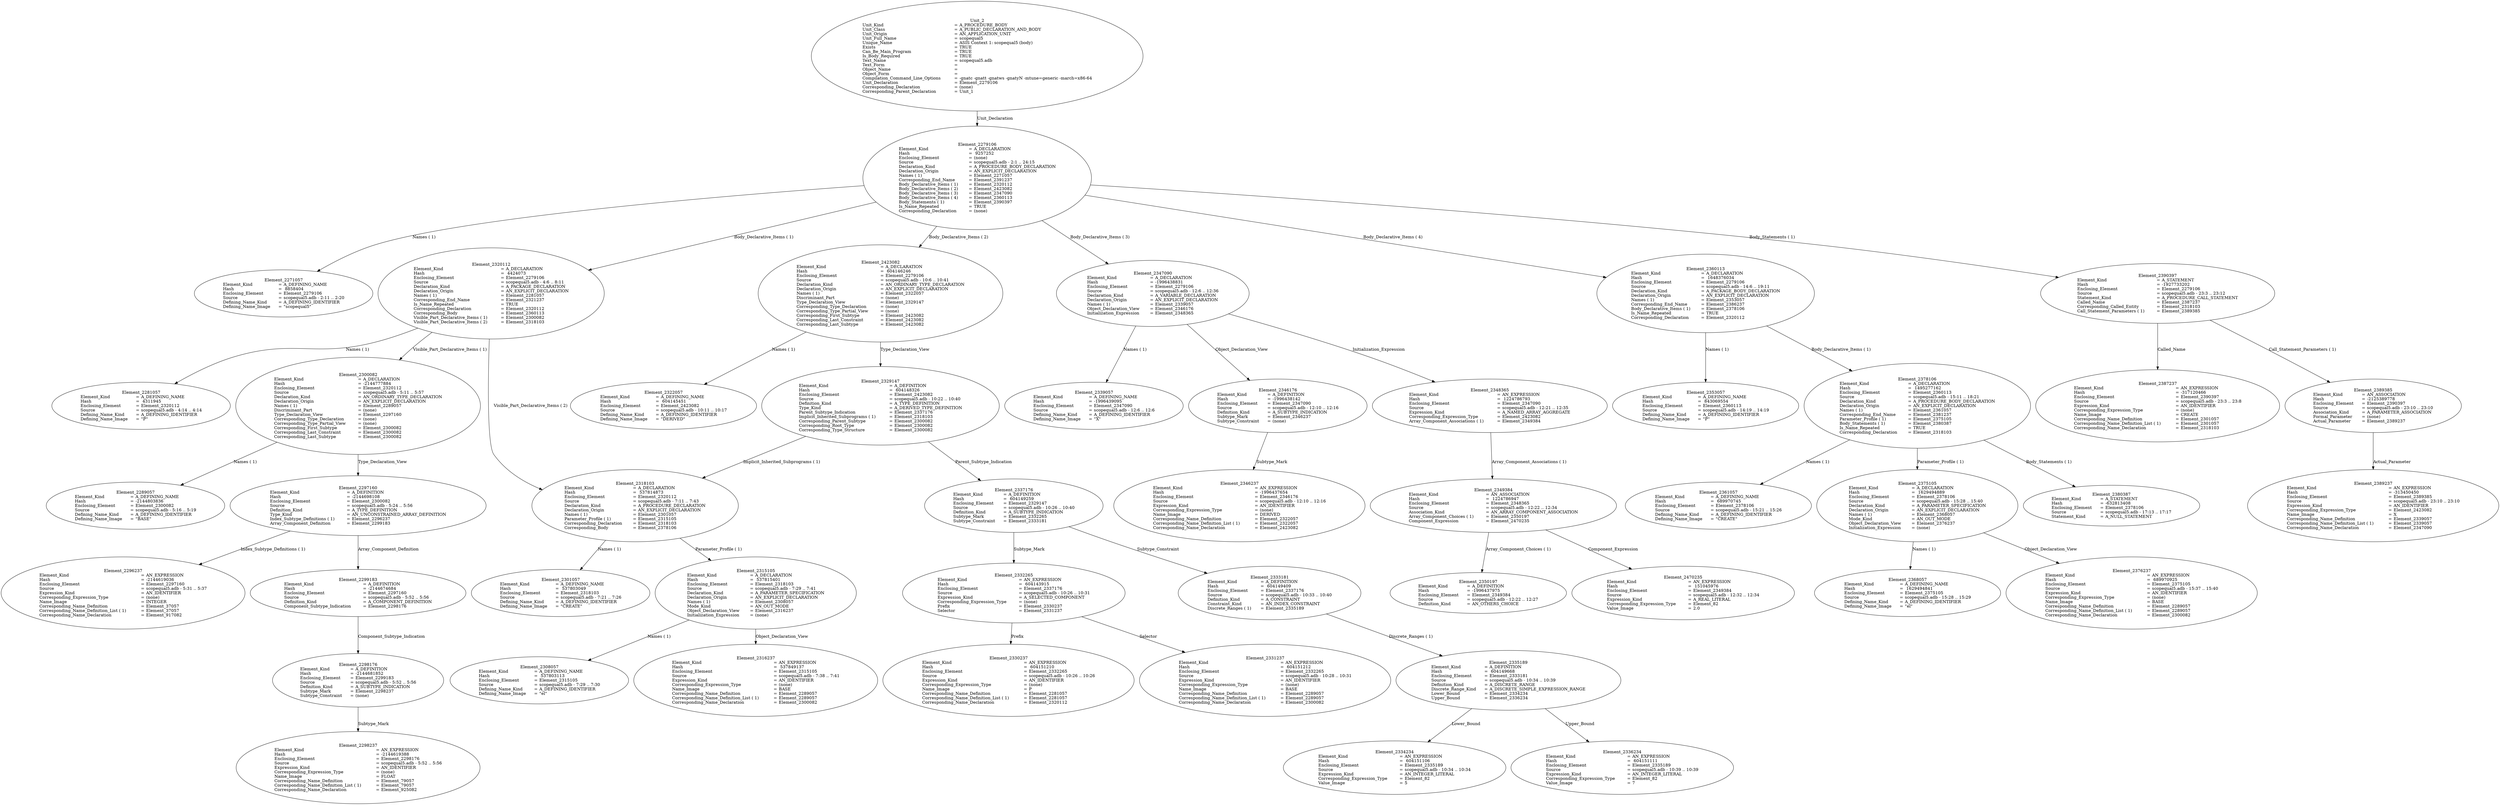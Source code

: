 digraph "scopequal5.adt" {
  Unit_2 -> Element_2279106
      [ label=Unit_Declaration ];
  Unit_2
      [ label=<<TABLE BORDER="0" CELLBORDER="0" CELLSPACING="0" CELLPADDING="0"> 
          <TR><TD COLSPAN="3">Unit_2</TD></TR>
          <TR><TD ALIGN="LEFT">Unit_Kind   </TD><TD> = </TD><TD ALIGN="LEFT">A_PROCEDURE_BODY</TD></TR>
          <TR><TD ALIGN="LEFT">Unit_Class   </TD><TD> = </TD><TD ALIGN="LEFT">A_PUBLIC_DECLARATION_AND_BODY</TD></TR>
          <TR><TD ALIGN="LEFT">Unit_Origin   </TD><TD> = </TD><TD ALIGN="LEFT">AN_APPLICATION_UNIT</TD></TR>
          <TR><TD ALIGN="LEFT">Unit_Full_Name    </TD><TD> = </TD><TD ALIGN="LEFT">scopequal5</TD></TR>
          <TR><TD ALIGN="LEFT">Unique_Name   </TD><TD> = </TD><TD ALIGN="LEFT">ASIS Context 1: scopequal5 (body)</TD></TR>
          <TR><TD ALIGN="LEFT">Exists  </TD><TD> = </TD><TD ALIGN="LEFT">TRUE</TD></TR>
          <TR><TD ALIGN="LEFT">Can_Be_Main_Program     </TD><TD> = </TD><TD ALIGN="LEFT">TRUE</TD></TR>
          <TR><TD ALIGN="LEFT">Is_Body_Required     </TD><TD> = </TD><TD ALIGN="LEFT">TRUE</TD></TR>
          <TR><TD ALIGN="LEFT">Text_Name   </TD><TD> = </TD><TD ALIGN="LEFT">scopequal5.adb</TD></TR>
          <TR><TD ALIGN="LEFT">Text_Form   </TD><TD> = </TD><TD ALIGN="LEFT"></TD></TR>
          <TR><TD ALIGN="LEFT">Object_Name   </TD><TD> = </TD><TD ALIGN="LEFT"></TD></TR>
          <TR><TD ALIGN="LEFT">Object_Form   </TD><TD> = </TD><TD ALIGN="LEFT"></TD></TR>
          <TR><TD ALIGN="LEFT">Compilation_Command_Line_Options         </TD><TD> = </TD><TD ALIGN="LEFT">-gnatc -gnatt -gnatws -gnatyN -mtune=generic -march=x86-64</TD></TR>
          <TR><TD ALIGN="LEFT">Unit_Declaration     </TD><TD> = </TD><TD ALIGN="LEFT">Element_2279106</TD></TR>
          <TR><TD ALIGN="LEFT">Corresponding_Declaration       </TD><TD> = </TD><TD ALIGN="LEFT">(none)</TD></TR>
          <TR><TD ALIGN="LEFT">Corresponding_Parent_Declaration         </TD><TD> = </TD><TD ALIGN="LEFT">Unit_1</TD></TR>
          </TABLE>> ];
  Element_2279106 -> Element_2271057
      [ label="Names ( 1)" ];
  Element_2279106 -> Element_2320112
      [ label="Body_Declarative_Items ( 1)" ];
  Element_2279106 -> Element_2423082
      [ label="Body_Declarative_Items ( 2)" ];
  Element_2279106 -> Element_2347090
      [ label="Body_Declarative_Items ( 3)" ];
  Element_2279106 -> Element_2360113
      [ label="Body_Declarative_Items ( 4)" ];
  Element_2279106 -> Element_2390397
      [ label="Body_Statements ( 1)" ];
  Element_2279106
      [ label=<<TABLE BORDER="0" CELLBORDER="0" CELLSPACING="0" CELLPADDING="0"> 
          <TR><TD COLSPAN="3">Element_2279106</TD></TR>
          <TR><TD ALIGN="LEFT">Element_Kind    </TD><TD> = </TD><TD ALIGN="LEFT">A_DECLARATION</TD></TR>
          <TR><TD ALIGN="LEFT">Hash  </TD><TD> = </TD><TD ALIGN="LEFT"> 9257252</TD></TR>
          <TR><TD ALIGN="LEFT">Enclosing_Element     </TD><TD> = </TD><TD ALIGN="LEFT">(none)</TD></TR>
          <TR><TD ALIGN="LEFT">Source  </TD><TD> = </TD><TD ALIGN="LEFT">scopequal5.adb - 2:1 .. 24:15</TD></TR>
          <TR><TD ALIGN="LEFT">Declaration_Kind     </TD><TD> = </TD><TD ALIGN="LEFT">A_PROCEDURE_BODY_DECLARATION</TD></TR>
          <TR><TD ALIGN="LEFT">Declaration_Origin     </TD><TD> = </TD><TD ALIGN="LEFT">AN_EXPLICIT_DECLARATION</TD></TR>
          <TR><TD ALIGN="LEFT">Names ( 1)   </TD><TD> = </TD><TD ALIGN="LEFT">Element_2271057</TD></TR>
          <TR><TD ALIGN="LEFT">Corresponding_End_Name      </TD><TD> = </TD><TD ALIGN="LEFT">Element_2391237</TD></TR>
          <TR><TD ALIGN="LEFT">Body_Declarative_Items ( 1)       </TD><TD> = </TD><TD ALIGN="LEFT">Element_2320112</TD></TR>
          <TR><TD ALIGN="LEFT">Body_Declarative_Items ( 2)       </TD><TD> = </TD><TD ALIGN="LEFT">Element_2423082</TD></TR>
          <TR><TD ALIGN="LEFT">Body_Declarative_Items ( 3)       </TD><TD> = </TD><TD ALIGN="LEFT">Element_2347090</TD></TR>
          <TR><TD ALIGN="LEFT">Body_Declarative_Items ( 4)       </TD><TD> = </TD><TD ALIGN="LEFT">Element_2360113</TD></TR>
          <TR><TD ALIGN="LEFT">Body_Statements ( 1)      </TD><TD> = </TD><TD ALIGN="LEFT">Element_2390397</TD></TR>
          <TR><TD ALIGN="LEFT">Is_Name_Repeated     </TD><TD> = </TD><TD ALIGN="LEFT">TRUE</TD></TR>
          <TR><TD ALIGN="LEFT">Corresponding_Declaration       </TD><TD> = </TD><TD ALIGN="LEFT">(none)</TD></TR>
          </TABLE>> ];
  Element_2271057
      [ label=<<TABLE BORDER="0" CELLBORDER="0" CELLSPACING="0" CELLPADDING="0"> 
          <TR><TD COLSPAN="3">Element_2271057</TD></TR>
          <TR><TD ALIGN="LEFT">Element_Kind    </TD><TD> = </TD><TD ALIGN="LEFT">A_DEFINING_NAME</TD></TR>
          <TR><TD ALIGN="LEFT">Hash  </TD><TD> = </TD><TD ALIGN="LEFT"> 8858404</TD></TR>
          <TR><TD ALIGN="LEFT">Enclosing_Element     </TD><TD> = </TD><TD ALIGN="LEFT">Element_2279106</TD></TR>
          <TR><TD ALIGN="LEFT">Source  </TD><TD> = </TD><TD ALIGN="LEFT">scopequal5.adb - 2:11 .. 2:20</TD></TR>
          <TR><TD ALIGN="LEFT">Defining_Name_Kind     </TD><TD> = </TD><TD ALIGN="LEFT">A_DEFINING_IDENTIFIER</TD></TR>
          <TR><TD ALIGN="LEFT">Defining_Name_Image     </TD><TD> = </TD><TD ALIGN="LEFT">"scopequal5"</TD></TR>
          </TABLE>> ];
  Element_2320112 -> Element_2281057
      [ label="Names ( 1)" ];
  Element_2320112 -> Element_2300082
      [ label="Visible_Part_Declarative_Items ( 1)" ];
  Element_2320112 -> Element_2318103
      [ label="Visible_Part_Declarative_Items ( 2)" ];
  Element_2320112
      [ label=<<TABLE BORDER="0" CELLBORDER="0" CELLSPACING="0" CELLPADDING="0"> 
          <TR><TD COLSPAN="3">Element_2320112</TD></TR>
          <TR><TD ALIGN="LEFT">Element_Kind    </TD><TD> = </TD><TD ALIGN="LEFT">A_DECLARATION</TD></TR>
          <TR><TD ALIGN="LEFT">Hash  </TD><TD> = </TD><TD ALIGN="LEFT"> 4424073</TD></TR>
          <TR><TD ALIGN="LEFT">Enclosing_Element     </TD><TD> = </TD><TD ALIGN="LEFT">Element_2279106</TD></TR>
          <TR><TD ALIGN="LEFT">Source  </TD><TD> = </TD><TD ALIGN="LEFT">scopequal5.adb - 4:6 .. 8:11</TD></TR>
          <TR><TD ALIGN="LEFT">Declaration_Kind     </TD><TD> = </TD><TD ALIGN="LEFT">A_PACKAGE_DECLARATION</TD></TR>
          <TR><TD ALIGN="LEFT">Declaration_Origin     </TD><TD> = </TD><TD ALIGN="LEFT">AN_EXPLICIT_DECLARATION</TD></TR>
          <TR><TD ALIGN="LEFT">Names ( 1)   </TD><TD> = </TD><TD ALIGN="LEFT">Element_2281057</TD></TR>
          <TR><TD ALIGN="LEFT">Corresponding_End_Name      </TD><TD> = </TD><TD ALIGN="LEFT">Element_2321237</TD></TR>
          <TR><TD ALIGN="LEFT">Is_Name_Repeated     </TD><TD> = </TD><TD ALIGN="LEFT">TRUE</TD></TR>
          <TR><TD ALIGN="LEFT">Corresponding_Declaration       </TD><TD> = </TD><TD ALIGN="LEFT">Element_2320112</TD></TR>
          <TR><TD ALIGN="LEFT">Corresponding_Body     </TD><TD> = </TD><TD ALIGN="LEFT">Element_2360113</TD></TR>
          <TR><TD ALIGN="LEFT">Visible_Part_Declarative_Items ( 1)         </TD><TD> = </TD><TD ALIGN="LEFT">Element_2300082</TD></TR>
          <TR><TD ALIGN="LEFT">Visible_Part_Declarative_Items ( 2)         </TD><TD> = </TD><TD ALIGN="LEFT">Element_2318103</TD></TR>
          </TABLE>> ];
  Element_2281057
      [ label=<<TABLE BORDER="0" CELLBORDER="0" CELLSPACING="0" CELLPADDING="0"> 
          <TR><TD COLSPAN="3">Element_2281057</TD></TR>
          <TR><TD ALIGN="LEFT">Element_Kind    </TD><TD> = </TD><TD ALIGN="LEFT">A_DEFINING_NAME</TD></TR>
          <TR><TD ALIGN="LEFT">Hash  </TD><TD> = </TD><TD ALIGN="LEFT"> 4311945</TD></TR>
          <TR><TD ALIGN="LEFT">Enclosing_Element     </TD><TD> = </TD><TD ALIGN="LEFT">Element_2320112</TD></TR>
          <TR><TD ALIGN="LEFT">Source  </TD><TD> = </TD><TD ALIGN="LEFT">scopequal5.adb - 4:14 .. 4:14</TD></TR>
          <TR><TD ALIGN="LEFT">Defining_Name_Kind     </TD><TD> = </TD><TD ALIGN="LEFT">A_DEFINING_IDENTIFIER</TD></TR>
          <TR><TD ALIGN="LEFT">Defining_Name_Image     </TD><TD> = </TD><TD ALIGN="LEFT">"P"</TD></TR>
          </TABLE>> ];
  Element_2300082 -> Element_2289057
      [ label="Names ( 1)" ];
  Element_2300082 -> Element_2297160
      [ label=Type_Declaration_View ];
  Element_2300082
      [ label=<<TABLE BORDER="0" CELLBORDER="0" CELLSPACING="0" CELLPADDING="0"> 
          <TR><TD COLSPAN="3">Element_2300082</TD></TR>
          <TR><TD ALIGN="LEFT">Element_Kind    </TD><TD> = </TD><TD ALIGN="LEFT">A_DECLARATION</TD></TR>
          <TR><TD ALIGN="LEFT">Hash  </TD><TD> = </TD><TD ALIGN="LEFT">-2144777884</TD></TR>
          <TR><TD ALIGN="LEFT">Enclosing_Element     </TD><TD> = </TD><TD ALIGN="LEFT">Element_2320112</TD></TR>
          <TR><TD ALIGN="LEFT">Source  </TD><TD> = </TD><TD ALIGN="LEFT">scopequal5.adb - 5:11 .. 5:57</TD></TR>
          <TR><TD ALIGN="LEFT">Declaration_Kind     </TD><TD> = </TD><TD ALIGN="LEFT">AN_ORDINARY_TYPE_DECLARATION</TD></TR>
          <TR><TD ALIGN="LEFT">Declaration_Origin     </TD><TD> = </TD><TD ALIGN="LEFT">AN_EXPLICIT_DECLARATION</TD></TR>
          <TR><TD ALIGN="LEFT">Names ( 1)   </TD><TD> = </TD><TD ALIGN="LEFT">Element_2289057</TD></TR>
          <TR><TD ALIGN="LEFT">Discriminant_Part     </TD><TD> = </TD><TD ALIGN="LEFT">(none)</TD></TR>
          <TR><TD ALIGN="LEFT">Type_Declaration_View      </TD><TD> = </TD><TD ALIGN="LEFT">Element_2297160</TD></TR>
          <TR><TD ALIGN="LEFT">Corresponding_Type_Declaration        </TD><TD> = </TD><TD ALIGN="LEFT">(none)</TD></TR>
          <TR><TD ALIGN="LEFT">Corresponding_Type_Partial_View        </TD><TD> = </TD><TD ALIGN="LEFT">(none)</TD></TR>
          <TR><TD ALIGN="LEFT">Corresponding_First_Subtype       </TD><TD> = </TD><TD ALIGN="LEFT">Element_2300082</TD></TR>
          <TR><TD ALIGN="LEFT">Corresponding_Last_Constraint        </TD><TD> = </TD><TD ALIGN="LEFT">Element_2300082</TD></TR>
          <TR><TD ALIGN="LEFT">Corresponding_Last_Subtype       </TD><TD> = </TD><TD ALIGN="LEFT">Element_2300082</TD></TR>
          </TABLE>> ];
  Element_2289057
      [ label=<<TABLE BORDER="0" CELLBORDER="0" CELLSPACING="0" CELLPADDING="0"> 
          <TR><TD COLSPAN="3">Element_2289057</TD></TR>
          <TR><TD ALIGN="LEFT">Element_Kind    </TD><TD> = </TD><TD ALIGN="LEFT">A_DEFINING_NAME</TD></TR>
          <TR><TD ALIGN="LEFT">Hash  </TD><TD> = </TD><TD ALIGN="LEFT">-2144803836</TD></TR>
          <TR><TD ALIGN="LEFT">Enclosing_Element     </TD><TD> = </TD><TD ALIGN="LEFT">Element_2300082</TD></TR>
          <TR><TD ALIGN="LEFT">Source  </TD><TD> = </TD><TD ALIGN="LEFT">scopequal5.adb - 5:16 .. 5:19</TD></TR>
          <TR><TD ALIGN="LEFT">Defining_Name_Kind     </TD><TD> = </TD><TD ALIGN="LEFT">A_DEFINING_IDENTIFIER</TD></TR>
          <TR><TD ALIGN="LEFT">Defining_Name_Image     </TD><TD> = </TD><TD ALIGN="LEFT">"BASE"</TD></TR>
          </TABLE>> ];
  Element_2297160 -> Element_2296237
      [ label="Index_Subtype_Definitions ( 1)" ];
  Element_2297160 -> Element_2299183
      [ label=Array_Component_Definition ];
  Element_2297160
      [ label=<<TABLE BORDER="0" CELLBORDER="0" CELLSPACING="0" CELLPADDING="0"> 
          <TR><TD COLSPAN="3">Element_2297160</TD></TR>
          <TR><TD ALIGN="LEFT">Element_Kind    </TD><TD> = </TD><TD ALIGN="LEFT">A_DEFINITION</TD></TR>
          <TR><TD ALIGN="LEFT">Hash  </TD><TD> = </TD><TD ALIGN="LEFT">-2144698108</TD></TR>
          <TR><TD ALIGN="LEFT">Enclosing_Element     </TD><TD> = </TD><TD ALIGN="LEFT">Element_2300082</TD></TR>
          <TR><TD ALIGN="LEFT">Source  </TD><TD> = </TD><TD ALIGN="LEFT">scopequal5.adb - 5:24 .. 5:56</TD></TR>
          <TR><TD ALIGN="LEFT">Definition_Kind    </TD><TD> = </TD><TD ALIGN="LEFT">A_TYPE_DEFINITION</TD></TR>
          <TR><TD ALIGN="LEFT">Type_Kind   </TD><TD> = </TD><TD ALIGN="LEFT">AN_UNCONSTRAINED_ARRAY_DEFINITION</TD></TR>
          <TR><TD ALIGN="LEFT">Index_Subtype_Definitions ( 1)        </TD><TD> = </TD><TD ALIGN="LEFT">Element_2296237</TD></TR>
          <TR><TD ALIGN="LEFT">Array_Component_Definition       </TD><TD> = </TD><TD ALIGN="LEFT">Element_2299183</TD></TR>
          </TABLE>> ];
  Element_2296237
      [ label=<<TABLE BORDER="0" CELLBORDER="0" CELLSPACING="0" CELLPADDING="0"> 
          <TR><TD COLSPAN="3">Element_2296237</TD></TR>
          <TR><TD ALIGN="LEFT">Element_Kind    </TD><TD> = </TD><TD ALIGN="LEFT">AN_EXPRESSION</TD></TR>
          <TR><TD ALIGN="LEFT">Hash  </TD><TD> = </TD><TD ALIGN="LEFT">-2144619036</TD></TR>
          <TR><TD ALIGN="LEFT">Enclosing_Element     </TD><TD> = </TD><TD ALIGN="LEFT">Element_2297160</TD></TR>
          <TR><TD ALIGN="LEFT">Source  </TD><TD> = </TD><TD ALIGN="LEFT">scopequal5.adb - 5:31 .. 5:37</TD></TR>
          <TR><TD ALIGN="LEFT">Expression_Kind    </TD><TD> = </TD><TD ALIGN="LEFT">AN_IDENTIFIER</TD></TR>
          <TR><TD ALIGN="LEFT">Corresponding_Expression_Type        </TD><TD> = </TD><TD ALIGN="LEFT">(none)</TD></TR>
          <TR><TD ALIGN="LEFT">Name_Image   </TD><TD> = </TD><TD ALIGN="LEFT">INTEGER</TD></TR>
          <TR><TD ALIGN="LEFT">Corresponding_Name_Definition        </TD><TD> = </TD><TD ALIGN="LEFT">Element_37057</TD></TR>
          <TR><TD ALIGN="LEFT">Corresponding_Name_Definition_List ( 1)          </TD><TD> = </TD><TD ALIGN="LEFT">Element_37057</TD></TR>
          <TR><TD ALIGN="LEFT">Corresponding_Name_Declaration        </TD><TD> = </TD><TD ALIGN="LEFT">Element_917082</TD></TR>
          </TABLE>> ];
  Element_2299183 -> Element_2298176
      [ label=Component_Subtype_Indication ];
  Element_2299183
      [ label=<<TABLE BORDER="0" CELLBORDER="0" CELLSPACING="0" CELLPADDING="0"> 
          <TR><TD COLSPAN="3">Element_2299183</TD></TR>
          <TR><TD ALIGN="LEFT">Element_Kind    </TD><TD> = </TD><TD ALIGN="LEFT">A_DEFINITION</TD></TR>
          <TR><TD ALIGN="LEFT">Hash  </TD><TD> = </TD><TD ALIGN="LEFT">-2144674684</TD></TR>
          <TR><TD ALIGN="LEFT">Enclosing_Element     </TD><TD> = </TD><TD ALIGN="LEFT">Element_2297160</TD></TR>
          <TR><TD ALIGN="LEFT">Source  </TD><TD> = </TD><TD ALIGN="LEFT">scopequal5.adb - 5:52 .. 5:56</TD></TR>
          <TR><TD ALIGN="LEFT">Definition_Kind    </TD><TD> = </TD><TD ALIGN="LEFT">A_COMPONENT_DEFINITION</TD></TR>
          <TR><TD ALIGN="LEFT">Component_Subtype_Indication        </TD><TD> = </TD><TD ALIGN="LEFT">Element_2298176</TD></TR>
          </TABLE>> ];
  Element_2298176 -> Element_2298237
      [ label=Subtype_Mark ];
  Element_2298176
      [ label=<<TABLE BORDER="0" CELLBORDER="0" CELLSPACING="0" CELLPADDING="0"> 
          <TR><TD COLSPAN="3">Element_2298176</TD></TR>
          <TR><TD ALIGN="LEFT">Element_Kind    </TD><TD> = </TD><TD ALIGN="LEFT">A_DEFINITION</TD></TR>
          <TR><TD ALIGN="LEFT">Hash  </TD><TD> = </TD><TD ALIGN="LEFT">-2144681852</TD></TR>
          <TR><TD ALIGN="LEFT">Enclosing_Element     </TD><TD> = </TD><TD ALIGN="LEFT">Element_2299183</TD></TR>
          <TR><TD ALIGN="LEFT">Source  </TD><TD> = </TD><TD ALIGN="LEFT">scopequal5.adb - 5:52 .. 5:56</TD></TR>
          <TR><TD ALIGN="LEFT">Definition_Kind    </TD><TD> = </TD><TD ALIGN="LEFT">A_SUBTYPE_INDICATION</TD></TR>
          <TR><TD ALIGN="LEFT">Subtype_Mark    </TD><TD> = </TD><TD ALIGN="LEFT">Element_2298237</TD></TR>
          <TR><TD ALIGN="LEFT">Subtype_Constraint     </TD><TD> = </TD><TD ALIGN="LEFT">(none)</TD></TR>
          </TABLE>> ];
  Element_2298237
      [ label=<<TABLE BORDER="0" CELLBORDER="0" CELLSPACING="0" CELLPADDING="0"> 
          <TR><TD COLSPAN="3">Element_2298237</TD></TR>
          <TR><TD ALIGN="LEFT">Element_Kind    </TD><TD> = </TD><TD ALIGN="LEFT">AN_EXPRESSION</TD></TR>
          <TR><TD ALIGN="LEFT">Hash  </TD><TD> = </TD><TD ALIGN="LEFT">-2144619388</TD></TR>
          <TR><TD ALIGN="LEFT">Enclosing_Element     </TD><TD> = </TD><TD ALIGN="LEFT">Element_2298176</TD></TR>
          <TR><TD ALIGN="LEFT">Source  </TD><TD> = </TD><TD ALIGN="LEFT">scopequal5.adb - 5:52 .. 5:56</TD></TR>
          <TR><TD ALIGN="LEFT">Expression_Kind    </TD><TD> = </TD><TD ALIGN="LEFT">AN_IDENTIFIER</TD></TR>
          <TR><TD ALIGN="LEFT">Corresponding_Expression_Type        </TD><TD> = </TD><TD ALIGN="LEFT">(none)</TD></TR>
          <TR><TD ALIGN="LEFT">Name_Image   </TD><TD> = </TD><TD ALIGN="LEFT">FLOAT</TD></TR>
          <TR><TD ALIGN="LEFT">Corresponding_Name_Definition        </TD><TD> = </TD><TD ALIGN="LEFT">Element_79057</TD></TR>
          <TR><TD ALIGN="LEFT">Corresponding_Name_Definition_List ( 1)          </TD><TD> = </TD><TD ALIGN="LEFT">Element_79057</TD></TR>
          <TR><TD ALIGN="LEFT">Corresponding_Name_Declaration        </TD><TD> = </TD><TD ALIGN="LEFT">Element_925082</TD></TR>
          </TABLE>> ];
  Element_2318103 -> Element_2301057
      [ label="Names ( 1)" ];
  Element_2318103 -> Element_2315105
      [ label="Parameter_Profile ( 1)" ];
  Element_2318103
      [ label=<<TABLE BORDER="0" CELLBORDER="0" CELLSPACING="0" CELLPADDING="0"> 
          <TR><TD COLSPAN="3">Element_2318103</TD></TR>
          <TR><TD ALIGN="LEFT">Element_Kind    </TD><TD> = </TD><TD ALIGN="LEFT">A_DECLARATION</TD></TR>
          <TR><TD ALIGN="LEFT">Hash  </TD><TD> = </TD><TD ALIGN="LEFT"> 537814873</TD></TR>
          <TR><TD ALIGN="LEFT">Enclosing_Element     </TD><TD> = </TD><TD ALIGN="LEFT">Element_2320112</TD></TR>
          <TR><TD ALIGN="LEFT">Source  </TD><TD> = </TD><TD ALIGN="LEFT">scopequal5.adb - 7:11 .. 7:43</TD></TR>
          <TR><TD ALIGN="LEFT">Declaration_Kind     </TD><TD> = </TD><TD ALIGN="LEFT">A_PROCEDURE_DECLARATION</TD></TR>
          <TR><TD ALIGN="LEFT">Declaration_Origin     </TD><TD> = </TD><TD ALIGN="LEFT">AN_EXPLICIT_DECLARATION</TD></TR>
          <TR><TD ALIGN="LEFT">Names ( 1)   </TD><TD> = </TD><TD ALIGN="LEFT">Element_2301057</TD></TR>
          <TR><TD ALIGN="LEFT">Parameter_Profile ( 1)      </TD><TD> = </TD><TD ALIGN="LEFT">Element_2315105</TD></TR>
          <TR><TD ALIGN="LEFT">Corresponding_Declaration       </TD><TD> = </TD><TD ALIGN="LEFT">Element_2318103</TD></TR>
          <TR><TD ALIGN="LEFT">Corresponding_Body     </TD><TD> = </TD><TD ALIGN="LEFT">Element_2378106</TD></TR>
          </TABLE>> ];
  Element_2301057
      [ label=<<TABLE BORDER="0" CELLBORDER="0" CELLSPACING="0" CELLPADDING="0"> 
          <TR><TD COLSPAN="3">Element_2301057</TD></TR>
          <TR><TD ALIGN="LEFT">Element_Kind    </TD><TD> = </TD><TD ALIGN="LEFT">A_DEFINING_NAME</TD></TR>
          <TR><TD ALIGN="LEFT">Hash  </TD><TD> = </TD><TD ALIGN="LEFT"> 537803049</TD></TR>
          <TR><TD ALIGN="LEFT">Enclosing_Element     </TD><TD> = </TD><TD ALIGN="LEFT">Element_2318103</TD></TR>
          <TR><TD ALIGN="LEFT">Source  </TD><TD> = </TD><TD ALIGN="LEFT">scopequal5.adb - 7:21 .. 7:26</TD></TR>
          <TR><TD ALIGN="LEFT">Defining_Name_Kind     </TD><TD> = </TD><TD ALIGN="LEFT">A_DEFINING_IDENTIFIER</TD></TR>
          <TR><TD ALIGN="LEFT">Defining_Name_Image     </TD><TD> = </TD><TD ALIGN="LEFT">"CREATE"</TD></TR>
          </TABLE>> ];
  Element_2315105 -> Element_2308057
      [ label="Names ( 1)" ];
  Element_2315105 -> Element_2316237
      [ label=Object_Declaration_View ];
  Element_2315105
      [ label=<<TABLE BORDER="0" CELLBORDER="0" CELLSPACING="0" CELLPADDING="0"> 
          <TR><TD COLSPAN="3">Element_2315105</TD></TR>
          <TR><TD ALIGN="LEFT">Element_Kind    </TD><TD> = </TD><TD ALIGN="LEFT">A_DECLARATION</TD></TR>
          <TR><TD ALIGN="LEFT">Hash  </TD><TD> = </TD><TD ALIGN="LEFT"> 537815401</TD></TR>
          <TR><TD ALIGN="LEFT">Enclosing_Element     </TD><TD> = </TD><TD ALIGN="LEFT">Element_2318103</TD></TR>
          <TR><TD ALIGN="LEFT">Source  </TD><TD> = </TD><TD ALIGN="LEFT">scopequal5.adb - 7:29 .. 7:41</TD></TR>
          <TR><TD ALIGN="LEFT">Declaration_Kind     </TD><TD> = </TD><TD ALIGN="LEFT">A_PARAMETER_SPECIFICATION</TD></TR>
          <TR><TD ALIGN="LEFT">Declaration_Origin     </TD><TD> = </TD><TD ALIGN="LEFT">AN_EXPLICIT_DECLARATION</TD></TR>
          <TR><TD ALIGN="LEFT">Names ( 1)   </TD><TD> = </TD><TD ALIGN="LEFT">Element_2308057</TD></TR>
          <TR><TD ALIGN="LEFT">Mode_Kind   </TD><TD> = </TD><TD ALIGN="LEFT">AN_OUT_MODE</TD></TR>
          <TR><TD ALIGN="LEFT">Object_Declaration_View      </TD><TD> = </TD><TD ALIGN="LEFT">Element_2316237</TD></TR>
          <TR><TD ALIGN="LEFT">Initialization_Expression       </TD><TD> = </TD><TD ALIGN="LEFT">(none)</TD></TR>
          </TABLE>> ];
  Element_2308057
      [ label=<<TABLE BORDER="0" CELLBORDER="0" CELLSPACING="0" CELLPADDING="0"> 
          <TR><TD COLSPAN="3">Element_2308057</TD></TR>
          <TR><TD ALIGN="LEFT">Element_Kind    </TD><TD> = </TD><TD ALIGN="LEFT">A_DEFINING_NAME</TD></TR>
          <TR><TD ALIGN="LEFT">Hash  </TD><TD> = </TD><TD ALIGN="LEFT"> 537803113</TD></TR>
          <TR><TD ALIGN="LEFT">Enclosing_Element     </TD><TD> = </TD><TD ALIGN="LEFT">Element_2315105</TD></TR>
          <TR><TD ALIGN="LEFT">Source  </TD><TD> = </TD><TD ALIGN="LEFT">scopequal5.adb - 7:29 .. 7:30</TD></TR>
          <TR><TD ALIGN="LEFT">Defining_Name_Kind     </TD><TD> = </TD><TD ALIGN="LEFT">A_DEFINING_IDENTIFIER</TD></TR>
          <TR><TD ALIGN="LEFT">Defining_Name_Image     </TD><TD> = </TD><TD ALIGN="LEFT">"el"</TD></TR>
          </TABLE>> ];
  Element_2316237
      [ label=<<TABLE BORDER="0" CELLBORDER="0" CELLSPACING="0" CELLPADDING="0"> 
          <TR><TD COLSPAN="3">Element_2316237</TD></TR>
          <TR><TD ALIGN="LEFT">Element_Kind    </TD><TD> = </TD><TD ALIGN="LEFT">AN_EXPRESSION</TD></TR>
          <TR><TD ALIGN="LEFT">Hash  </TD><TD> = </TD><TD ALIGN="LEFT"> 537849137</TD></TR>
          <TR><TD ALIGN="LEFT">Enclosing_Element     </TD><TD> = </TD><TD ALIGN="LEFT">Element_2315105</TD></TR>
          <TR><TD ALIGN="LEFT">Source  </TD><TD> = </TD><TD ALIGN="LEFT">scopequal5.adb - 7:38 .. 7:41</TD></TR>
          <TR><TD ALIGN="LEFT">Expression_Kind    </TD><TD> = </TD><TD ALIGN="LEFT">AN_IDENTIFIER</TD></TR>
          <TR><TD ALIGN="LEFT">Corresponding_Expression_Type        </TD><TD> = </TD><TD ALIGN="LEFT">(none)</TD></TR>
          <TR><TD ALIGN="LEFT">Name_Image   </TD><TD> = </TD><TD ALIGN="LEFT">BASE</TD></TR>
          <TR><TD ALIGN="LEFT">Corresponding_Name_Definition        </TD><TD> = </TD><TD ALIGN="LEFT">Element_2289057</TD></TR>
          <TR><TD ALIGN="LEFT">Corresponding_Name_Definition_List ( 1)          </TD><TD> = </TD><TD ALIGN="LEFT">Element_2289057</TD></TR>
          <TR><TD ALIGN="LEFT">Corresponding_Name_Declaration        </TD><TD> = </TD><TD ALIGN="LEFT">Element_2300082</TD></TR>
          </TABLE>> ];
  Element_2423082 -> Element_2322057
      [ label="Names ( 1)" ];
  Element_2423082 -> Element_2329147
      [ label=Type_Declaration_View ];
  Element_2423082
      [ label=<<TABLE BORDER="0" CELLBORDER="0" CELLSPACING="0" CELLPADDING="0"> 
          <TR><TD COLSPAN="3">Element_2423082</TD></TR>
          <TR><TD ALIGN="LEFT">Element_Kind    </TD><TD> = </TD><TD ALIGN="LEFT">A_DECLARATION</TD></TR>
          <TR><TD ALIGN="LEFT">Hash  </TD><TD> = </TD><TD ALIGN="LEFT"> 604146246</TD></TR>
          <TR><TD ALIGN="LEFT">Enclosing_Element     </TD><TD> = </TD><TD ALIGN="LEFT">Element_2279106</TD></TR>
          <TR><TD ALIGN="LEFT">Source  </TD><TD> = </TD><TD ALIGN="LEFT">scopequal5.adb - 10:6 .. 10:41</TD></TR>
          <TR><TD ALIGN="LEFT">Declaration_Kind     </TD><TD> = </TD><TD ALIGN="LEFT">AN_ORDINARY_TYPE_DECLARATION</TD></TR>
          <TR><TD ALIGN="LEFT">Declaration_Origin     </TD><TD> = </TD><TD ALIGN="LEFT">AN_EXPLICIT_DECLARATION</TD></TR>
          <TR><TD ALIGN="LEFT">Names ( 1)   </TD><TD> = </TD><TD ALIGN="LEFT">Element_2322057</TD></TR>
          <TR><TD ALIGN="LEFT">Discriminant_Part     </TD><TD> = </TD><TD ALIGN="LEFT">(none)</TD></TR>
          <TR><TD ALIGN="LEFT">Type_Declaration_View      </TD><TD> = </TD><TD ALIGN="LEFT">Element_2329147</TD></TR>
          <TR><TD ALIGN="LEFT">Corresponding_Type_Declaration        </TD><TD> = </TD><TD ALIGN="LEFT">(none)</TD></TR>
          <TR><TD ALIGN="LEFT">Corresponding_Type_Partial_View        </TD><TD> = </TD><TD ALIGN="LEFT">(none)</TD></TR>
          <TR><TD ALIGN="LEFT">Corresponding_First_Subtype       </TD><TD> = </TD><TD ALIGN="LEFT">Element_2423082</TD></TR>
          <TR><TD ALIGN="LEFT">Corresponding_Last_Constraint        </TD><TD> = </TD><TD ALIGN="LEFT">Element_2423082</TD></TR>
          <TR><TD ALIGN="LEFT">Corresponding_Last_Subtype       </TD><TD> = </TD><TD ALIGN="LEFT">Element_2423082</TD></TR>
          </TABLE>> ];
  Element_2322057
      [ label=<<TABLE BORDER="0" CELLBORDER="0" CELLSPACING="0" CELLPADDING="0"> 
          <TR><TD COLSPAN="3">Element_2322057</TD></TR>
          <TR><TD ALIGN="LEFT">Element_Kind    </TD><TD> = </TD><TD ALIGN="LEFT">A_DEFINING_NAME</TD></TR>
          <TR><TD ALIGN="LEFT">Hash  </TD><TD> = </TD><TD ALIGN="LEFT"> 604145451</TD></TR>
          <TR><TD ALIGN="LEFT">Enclosing_Element     </TD><TD> = </TD><TD ALIGN="LEFT">Element_2423082</TD></TR>
          <TR><TD ALIGN="LEFT">Source  </TD><TD> = </TD><TD ALIGN="LEFT">scopequal5.adb - 10:11 .. 10:17</TD></TR>
          <TR><TD ALIGN="LEFT">Defining_Name_Kind     </TD><TD> = </TD><TD ALIGN="LEFT">A_DEFINING_IDENTIFIER</TD></TR>
          <TR><TD ALIGN="LEFT">Defining_Name_Image     </TD><TD> = </TD><TD ALIGN="LEFT">"DERIVED"</TD></TR>
          </TABLE>> ];
  Element_2329147 -> Element_2337176
      [ label=Parent_Subtype_Indication ];
  Element_2329147 -> Element_2318103
      [ label="Implicit_Inherited_Subprograms ( 1)" ];
  Element_2329147
      [ label=<<TABLE BORDER="0" CELLBORDER="0" CELLSPACING="0" CELLPADDING="0"> 
          <TR><TD COLSPAN="3">Element_2329147</TD></TR>
          <TR><TD ALIGN="LEFT">Element_Kind    </TD><TD> = </TD><TD ALIGN="LEFT">A_DEFINITION</TD></TR>
          <TR><TD ALIGN="LEFT">Hash  </TD><TD> = </TD><TD ALIGN="LEFT"> 604148326</TD></TR>
          <TR><TD ALIGN="LEFT">Enclosing_Element     </TD><TD> = </TD><TD ALIGN="LEFT">Element_2423082</TD></TR>
          <TR><TD ALIGN="LEFT">Source  </TD><TD> = </TD><TD ALIGN="LEFT">scopequal5.adb - 10:22 .. 10:40</TD></TR>
          <TR><TD ALIGN="LEFT">Definition_Kind    </TD><TD> = </TD><TD ALIGN="LEFT">A_TYPE_DEFINITION</TD></TR>
          <TR><TD ALIGN="LEFT">Type_Kind   </TD><TD> = </TD><TD ALIGN="LEFT">A_DERIVED_TYPE_DEFINITION</TD></TR>
          <TR><TD ALIGN="LEFT">Parent_Subtype_Indication       </TD><TD> = </TD><TD ALIGN="LEFT">Element_2337176</TD></TR>
          <TR><TD ALIGN="LEFT">Implicit_Inherited_Subprograms ( 1)         </TD><TD> = </TD><TD ALIGN="LEFT">Element_2318103</TD></TR>
          <TR><TD ALIGN="LEFT">Corresponding_Parent_Subtype        </TD><TD> = </TD><TD ALIGN="LEFT">Element_2300082</TD></TR>
          <TR><TD ALIGN="LEFT">Corresponding_Root_Type      </TD><TD> = </TD><TD ALIGN="LEFT">Element_2300082</TD></TR>
          <TR><TD ALIGN="LEFT">Corresponding_Type_Structure        </TD><TD> = </TD><TD ALIGN="LEFT">Element_2300082</TD></TR>
          </TABLE>> ];
  Element_2337176 -> Element_2332265
      [ label=Subtype_Mark ];
  Element_2337176 -> Element_2333181
      [ label=Subtype_Constraint ];
  Element_2337176
      [ label=<<TABLE BORDER="0" CELLBORDER="0" CELLSPACING="0" CELLPADDING="0"> 
          <TR><TD COLSPAN="3">Element_2337176</TD></TR>
          <TR><TD ALIGN="LEFT">Element_Kind    </TD><TD> = </TD><TD ALIGN="LEFT">A_DEFINITION</TD></TR>
          <TR><TD ALIGN="LEFT">Hash  </TD><TD> = </TD><TD ALIGN="LEFT"> 604149259</TD></TR>
          <TR><TD ALIGN="LEFT">Enclosing_Element     </TD><TD> = </TD><TD ALIGN="LEFT">Element_2329147</TD></TR>
          <TR><TD ALIGN="LEFT">Source  </TD><TD> = </TD><TD ALIGN="LEFT">scopequal5.adb - 10:26 .. 10:40</TD></TR>
          <TR><TD ALIGN="LEFT">Definition_Kind    </TD><TD> = </TD><TD ALIGN="LEFT">A_SUBTYPE_INDICATION</TD></TR>
          <TR><TD ALIGN="LEFT">Subtype_Mark    </TD><TD> = </TD><TD ALIGN="LEFT">Element_2332265</TD></TR>
          <TR><TD ALIGN="LEFT">Subtype_Constraint     </TD><TD> = </TD><TD ALIGN="LEFT">Element_2333181</TD></TR>
          </TABLE>> ];
  Element_2332265 -> Element_2330237
      [ label=Prefix ];
  Element_2332265 -> Element_2331237
      [ label=Selector ];
  Element_2332265
      [ label=<<TABLE BORDER="0" CELLBORDER="0" CELLSPACING="0" CELLPADDING="0"> 
          <TR><TD COLSPAN="3">Element_2332265</TD></TR>
          <TR><TD ALIGN="LEFT">Element_Kind    </TD><TD> = </TD><TD ALIGN="LEFT">AN_EXPRESSION</TD></TR>
          <TR><TD ALIGN="LEFT">Hash  </TD><TD> = </TD><TD ALIGN="LEFT"> 604143915</TD></TR>
          <TR><TD ALIGN="LEFT">Enclosing_Element     </TD><TD> = </TD><TD ALIGN="LEFT">Element_2337176</TD></TR>
          <TR><TD ALIGN="LEFT">Source  </TD><TD> = </TD><TD ALIGN="LEFT">scopequal5.adb - 10:26 .. 10:31</TD></TR>
          <TR><TD ALIGN="LEFT">Expression_Kind    </TD><TD> = </TD><TD ALIGN="LEFT">A_SELECTED_COMPONENT</TD></TR>
          <TR><TD ALIGN="LEFT">Corresponding_Expression_Type        </TD><TD> = </TD><TD ALIGN="LEFT">(none)</TD></TR>
          <TR><TD ALIGN="LEFT">Prefix  </TD><TD> = </TD><TD ALIGN="LEFT">Element_2330237</TD></TR>
          <TR><TD ALIGN="LEFT">Selector   </TD><TD> = </TD><TD ALIGN="LEFT">Element_2331237</TD></TR>
          </TABLE>> ];
  Element_2330237
      [ label=<<TABLE BORDER="0" CELLBORDER="0" CELLSPACING="0" CELLPADDING="0"> 
          <TR><TD COLSPAN="3">Element_2330237</TD></TR>
          <TR><TD ALIGN="LEFT">Element_Kind    </TD><TD> = </TD><TD ALIGN="LEFT">AN_EXPRESSION</TD></TR>
          <TR><TD ALIGN="LEFT">Hash  </TD><TD> = </TD><TD ALIGN="LEFT"> 604151210</TD></TR>
          <TR><TD ALIGN="LEFT">Enclosing_Element     </TD><TD> = </TD><TD ALIGN="LEFT">Element_2332265</TD></TR>
          <TR><TD ALIGN="LEFT">Source  </TD><TD> = </TD><TD ALIGN="LEFT">scopequal5.adb - 10:26 .. 10:26</TD></TR>
          <TR><TD ALIGN="LEFT">Expression_Kind    </TD><TD> = </TD><TD ALIGN="LEFT">AN_IDENTIFIER</TD></TR>
          <TR><TD ALIGN="LEFT">Corresponding_Expression_Type        </TD><TD> = </TD><TD ALIGN="LEFT">(none)</TD></TR>
          <TR><TD ALIGN="LEFT">Name_Image   </TD><TD> = </TD><TD ALIGN="LEFT">P</TD></TR>
          <TR><TD ALIGN="LEFT">Corresponding_Name_Definition        </TD><TD> = </TD><TD ALIGN="LEFT">Element_2281057</TD></TR>
          <TR><TD ALIGN="LEFT">Corresponding_Name_Definition_List ( 1)          </TD><TD> = </TD><TD ALIGN="LEFT">Element_2281057</TD></TR>
          <TR><TD ALIGN="LEFT">Corresponding_Name_Declaration        </TD><TD> = </TD><TD ALIGN="LEFT">Element_2320112</TD></TR>
          </TABLE>> ];
  Element_2331237
      [ label=<<TABLE BORDER="0" CELLBORDER="0" CELLSPACING="0" CELLPADDING="0"> 
          <TR><TD COLSPAN="3">Element_2331237</TD></TR>
          <TR><TD ALIGN="LEFT">Element_Kind    </TD><TD> = </TD><TD ALIGN="LEFT">AN_EXPRESSION</TD></TR>
          <TR><TD ALIGN="LEFT">Hash  </TD><TD> = </TD><TD ALIGN="LEFT"> 604151212</TD></TR>
          <TR><TD ALIGN="LEFT">Enclosing_Element     </TD><TD> = </TD><TD ALIGN="LEFT">Element_2332265</TD></TR>
          <TR><TD ALIGN="LEFT">Source  </TD><TD> = </TD><TD ALIGN="LEFT">scopequal5.adb - 10:28 .. 10:31</TD></TR>
          <TR><TD ALIGN="LEFT">Expression_Kind    </TD><TD> = </TD><TD ALIGN="LEFT">AN_IDENTIFIER</TD></TR>
          <TR><TD ALIGN="LEFT">Corresponding_Expression_Type        </TD><TD> = </TD><TD ALIGN="LEFT">(none)</TD></TR>
          <TR><TD ALIGN="LEFT">Name_Image   </TD><TD> = </TD><TD ALIGN="LEFT">BASE</TD></TR>
          <TR><TD ALIGN="LEFT">Corresponding_Name_Definition        </TD><TD> = </TD><TD ALIGN="LEFT">Element_2289057</TD></TR>
          <TR><TD ALIGN="LEFT">Corresponding_Name_Definition_List ( 1)          </TD><TD> = </TD><TD ALIGN="LEFT">Element_2289057</TD></TR>
          <TR><TD ALIGN="LEFT">Corresponding_Name_Declaration        </TD><TD> = </TD><TD ALIGN="LEFT">Element_2300082</TD></TR>
          </TABLE>> ];
  Element_2333181 -> Element_2335189
      [ label="Discrete_Ranges ( 1)" ];
  Element_2333181
      [ label=<<TABLE BORDER="0" CELLBORDER="0" CELLSPACING="0" CELLPADDING="0"> 
          <TR><TD COLSPAN="3">Element_2333181</TD></TR>
          <TR><TD ALIGN="LEFT">Element_Kind    </TD><TD> = </TD><TD ALIGN="LEFT">A_DEFINITION</TD></TR>
          <TR><TD ALIGN="LEFT">Hash  </TD><TD> = </TD><TD ALIGN="LEFT"> 604149409</TD></TR>
          <TR><TD ALIGN="LEFT">Enclosing_Element     </TD><TD> = </TD><TD ALIGN="LEFT">Element_2337176</TD></TR>
          <TR><TD ALIGN="LEFT">Source  </TD><TD> = </TD><TD ALIGN="LEFT">scopequal5.adb - 10:33 .. 10:40</TD></TR>
          <TR><TD ALIGN="LEFT">Definition_Kind    </TD><TD> = </TD><TD ALIGN="LEFT">A_CONSTRAINT</TD></TR>
          <TR><TD ALIGN="LEFT">Constraint_Kind    </TD><TD> = </TD><TD ALIGN="LEFT">AN_INDEX_CONSTRAINT</TD></TR>
          <TR><TD ALIGN="LEFT">Discrete_Ranges ( 1)      </TD><TD> = </TD><TD ALIGN="LEFT">Element_2335189</TD></TR>
          </TABLE>> ];
  Element_2335189 -> Element_2334234
      [ label=Lower_Bound ];
  Element_2335189 -> Element_2336234
      [ label=Upper_Bound ];
  Element_2335189
      [ label=<<TABLE BORDER="0" CELLBORDER="0" CELLSPACING="0" CELLPADDING="0"> 
          <TR><TD COLSPAN="3">Element_2335189</TD></TR>
          <TR><TD ALIGN="LEFT">Element_Kind    </TD><TD> = </TD><TD ALIGN="LEFT">A_DEFINITION</TD></TR>
          <TR><TD ALIGN="LEFT">Hash  </TD><TD> = </TD><TD ALIGN="LEFT"> 604149668</TD></TR>
          <TR><TD ALIGN="LEFT">Enclosing_Element     </TD><TD> = </TD><TD ALIGN="LEFT">Element_2333181</TD></TR>
          <TR><TD ALIGN="LEFT">Source  </TD><TD> = </TD><TD ALIGN="LEFT">scopequal5.adb - 10:34 .. 10:39</TD></TR>
          <TR><TD ALIGN="LEFT">Definition_Kind    </TD><TD> = </TD><TD ALIGN="LEFT">A_DISCRETE_RANGE</TD></TR>
          <TR><TD ALIGN="LEFT">Discrete_Range_Kind     </TD><TD> = </TD><TD ALIGN="LEFT">A_DISCRETE_SIMPLE_EXPRESSION_RANGE</TD></TR>
          <TR><TD ALIGN="LEFT">Lower_Bound   </TD><TD> = </TD><TD ALIGN="LEFT">Element_2334234</TD></TR>
          <TR><TD ALIGN="LEFT">Upper_Bound   </TD><TD> = </TD><TD ALIGN="LEFT">Element_2336234</TD></TR>
          </TABLE>> ];
  Element_2334234
      [ label=<<TABLE BORDER="0" CELLBORDER="0" CELLSPACING="0" CELLPADDING="0"> 
          <TR><TD COLSPAN="3">Element_2334234</TD></TR>
          <TR><TD ALIGN="LEFT">Element_Kind    </TD><TD> = </TD><TD ALIGN="LEFT">AN_EXPRESSION</TD></TR>
          <TR><TD ALIGN="LEFT">Hash  </TD><TD> = </TD><TD ALIGN="LEFT"> 604151106</TD></TR>
          <TR><TD ALIGN="LEFT">Enclosing_Element     </TD><TD> = </TD><TD ALIGN="LEFT">Element_2335189</TD></TR>
          <TR><TD ALIGN="LEFT">Source  </TD><TD> = </TD><TD ALIGN="LEFT">scopequal5.adb - 10:34 .. 10:34</TD></TR>
          <TR><TD ALIGN="LEFT">Expression_Kind    </TD><TD> = </TD><TD ALIGN="LEFT">AN_INTEGER_LITERAL</TD></TR>
          <TR><TD ALIGN="LEFT">Corresponding_Expression_Type        </TD><TD> = </TD><TD ALIGN="LEFT">Element_82</TD></TR>
          <TR><TD ALIGN="LEFT">Value_Image   </TD><TD> = </TD><TD ALIGN="LEFT">5</TD></TR>
          </TABLE>> ];
  Element_2336234
      [ label=<<TABLE BORDER="0" CELLBORDER="0" CELLSPACING="0" CELLPADDING="0"> 
          <TR><TD COLSPAN="3">Element_2336234</TD></TR>
          <TR><TD ALIGN="LEFT">Element_Kind    </TD><TD> = </TD><TD ALIGN="LEFT">AN_EXPRESSION</TD></TR>
          <TR><TD ALIGN="LEFT">Hash  </TD><TD> = </TD><TD ALIGN="LEFT"> 604151111</TD></TR>
          <TR><TD ALIGN="LEFT">Enclosing_Element     </TD><TD> = </TD><TD ALIGN="LEFT">Element_2335189</TD></TR>
          <TR><TD ALIGN="LEFT">Source  </TD><TD> = </TD><TD ALIGN="LEFT">scopequal5.adb - 10:39 .. 10:39</TD></TR>
          <TR><TD ALIGN="LEFT">Expression_Kind    </TD><TD> = </TD><TD ALIGN="LEFT">AN_INTEGER_LITERAL</TD></TR>
          <TR><TD ALIGN="LEFT">Corresponding_Expression_Type        </TD><TD> = </TD><TD ALIGN="LEFT">Element_82</TD></TR>
          <TR><TD ALIGN="LEFT">Value_Image   </TD><TD> = </TD><TD ALIGN="LEFT">7</TD></TR>
          </TABLE>> ];
  Element_2347090 -> Element_2339057
      [ label="Names ( 1)" ];
  Element_2347090 -> Element_2346176
      [ label=Object_Declaration_View ];
  Element_2347090 -> Element_2348365
      [ label=Initialization_Expression ];
  Element_2347090
      [ label=<<TABLE BORDER="0" CELLBORDER="0" CELLSPACING="0" CELLPADDING="0"> 
          <TR><TD COLSPAN="3">Element_2347090</TD></TR>
          <TR><TD ALIGN="LEFT">Element_Kind    </TD><TD> = </TD><TD ALIGN="LEFT">A_DECLARATION</TD></TR>
          <TR><TD ALIGN="LEFT">Hash  </TD><TD> = </TD><TD ALIGN="LEFT">-1996438831</TD></TR>
          <TR><TD ALIGN="LEFT">Enclosing_Element     </TD><TD> = </TD><TD ALIGN="LEFT">Element_2279106</TD></TR>
          <TR><TD ALIGN="LEFT">Source  </TD><TD> = </TD><TD ALIGN="LEFT">scopequal5.adb - 12:6 .. 12:36</TD></TR>
          <TR><TD ALIGN="LEFT">Declaration_Kind     </TD><TD> = </TD><TD ALIGN="LEFT">A_VARIABLE_DECLARATION</TD></TR>
          <TR><TD ALIGN="LEFT">Declaration_Origin     </TD><TD> = </TD><TD ALIGN="LEFT">AN_EXPLICIT_DECLARATION</TD></TR>
          <TR><TD ALIGN="LEFT">Names ( 1)   </TD><TD> = </TD><TD ALIGN="LEFT">Element_2339057</TD></TR>
          <TR><TD ALIGN="LEFT">Object_Declaration_View      </TD><TD> = </TD><TD ALIGN="LEFT">Element_2346176</TD></TR>
          <TR><TD ALIGN="LEFT">Initialization_Expression       </TD><TD> = </TD><TD ALIGN="LEFT">Element_2348365</TD></TR>
          </TABLE>> ];
  Element_2339057
      [ label=<<TABLE BORDER="0" CELLBORDER="0" CELLSPACING="0" CELLPADDING="0"> 
          <TR><TD COLSPAN="3">Element_2339057</TD></TR>
          <TR><TD ALIGN="LEFT">Element_Kind    </TD><TD> = </TD><TD ALIGN="LEFT">A_DEFINING_NAME</TD></TR>
          <TR><TD ALIGN="LEFT">Hash  </TD><TD> = </TD><TD ALIGN="LEFT">-1996439095</TD></TR>
          <TR><TD ALIGN="LEFT">Enclosing_Element     </TD><TD> = </TD><TD ALIGN="LEFT">Element_2347090</TD></TR>
          <TR><TD ALIGN="LEFT">Source  </TD><TD> = </TD><TD ALIGN="LEFT">scopequal5.adb - 12:6 .. 12:6</TD></TR>
          <TR><TD ALIGN="LEFT">Defining_Name_Kind     </TD><TD> = </TD><TD ALIGN="LEFT">A_DEFINING_IDENTIFIER</TD></TR>
          <TR><TD ALIGN="LEFT">Defining_Name_Image     </TD><TD> = </TD><TD ALIGN="LEFT">"X"</TD></TR>
          </TABLE>> ];
  Element_2346176 -> Element_2346237
      [ label=Subtype_Mark ];
  Element_2346176
      [ label=<<TABLE BORDER="0" CELLBORDER="0" CELLSPACING="0" CELLPADDING="0"> 
          <TR><TD COLSPAN="3">Element_2346176</TD></TR>
          <TR><TD ALIGN="LEFT">Element_Kind    </TD><TD> = </TD><TD ALIGN="LEFT">A_DEFINITION</TD></TR>
          <TR><TD ALIGN="LEFT">Hash  </TD><TD> = </TD><TD ALIGN="LEFT">-1996438142</TD></TR>
          <TR><TD ALIGN="LEFT">Enclosing_Element     </TD><TD> = </TD><TD ALIGN="LEFT">Element_2347090</TD></TR>
          <TR><TD ALIGN="LEFT">Source  </TD><TD> = </TD><TD ALIGN="LEFT">scopequal5.adb - 12:10 .. 12:16</TD></TR>
          <TR><TD ALIGN="LEFT">Definition_Kind    </TD><TD> = </TD><TD ALIGN="LEFT">A_SUBTYPE_INDICATION</TD></TR>
          <TR><TD ALIGN="LEFT">Subtype_Mark    </TD><TD> = </TD><TD ALIGN="LEFT">Element_2346237</TD></TR>
          <TR><TD ALIGN="LEFT">Subtype_Constraint     </TD><TD> = </TD><TD ALIGN="LEFT">(none)</TD></TR>
          </TABLE>> ];
  Element_2346237
      [ label=<<TABLE BORDER="0" CELLBORDER="0" CELLSPACING="0" CELLPADDING="0"> 
          <TR><TD COLSPAN="3">Element_2346237</TD></TR>
          <TR><TD ALIGN="LEFT">Element_Kind    </TD><TD> = </TD><TD ALIGN="LEFT">AN_EXPRESSION</TD></TR>
          <TR><TD ALIGN="LEFT">Hash  </TD><TD> = </TD><TD ALIGN="LEFT">-1996437654</TD></TR>
          <TR><TD ALIGN="LEFT">Enclosing_Element     </TD><TD> = </TD><TD ALIGN="LEFT">Element_2346176</TD></TR>
          <TR><TD ALIGN="LEFT">Source  </TD><TD> = </TD><TD ALIGN="LEFT">scopequal5.adb - 12:10 .. 12:16</TD></TR>
          <TR><TD ALIGN="LEFT">Expression_Kind    </TD><TD> = </TD><TD ALIGN="LEFT">AN_IDENTIFIER</TD></TR>
          <TR><TD ALIGN="LEFT">Corresponding_Expression_Type        </TD><TD> = </TD><TD ALIGN="LEFT">(none)</TD></TR>
          <TR><TD ALIGN="LEFT">Name_Image   </TD><TD> = </TD><TD ALIGN="LEFT">DERIVED</TD></TR>
          <TR><TD ALIGN="LEFT">Corresponding_Name_Definition        </TD><TD> = </TD><TD ALIGN="LEFT">Element_2322057</TD></TR>
          <TR><TD ALIGN="LEFT">Corresponding_Name_Definition_List ( 1)          </TD><TD> = </TD><TD ALIGN="LEFT">Element_2322057</TD></TR>
          <TR><TD ALIGN="LEFT">Corresponding_Name_Declaration        </TD><TD> = </TD><TD ALIGN="LEFT">Element_2423082</TD></TR>
          </TABLE>> ];
  Element_2348365 -> Element_2349384
      [ label="Array_Component_Associations ( 1)" ];
  Element_2348365
      [ label=<<TABLE BORDER="0" CELLBORDER="0" CELLSPACING="0" CELLPADDING="0"> 
          <TR><TD COLSPAN="3">Element_2348365</TD></TR>
          <TR><TD ALIGN="LEFT">Element_Kind    </TD><TD> = </TD><TD ALIGN="LEFT">AN_EXPRESSION</TD></TR>
          <TR><TD ALIGN="LEFT">Hash  </TD><TD> = </TD><TD ALIGN="LEFT"> 1224786793</TD></TR>
          <TR><TD ALIGN="LEFT">Enclosing_Element     </TD><TD> = </TD><TD ALIGN="LEFT">Element_2347090</TD></TR>
          <TR><TD ALIGN="LEFT">Source  </TD><TD> = </TD><TD ALIGN="LEFT">scopequal5.adb - 12:21 .. 12:35</TD></TR>
          <TR><TD ALIGN="LEFT">Expression_Kind    </TD><TD> = </TD><TD ALIGN="LEFT">A_NAMED_ARRAY_AGGREGATE</TD></TR>
          <TR><TD ALIGN="LEFT">Corresponding_Expression_Type        </TD><TD> = </TD><TD ALIGN="LEFT">Element_2423082</TD></TR>
          <TR><TD ALIGN="LEFT">Array_Component_Associations ( 1)         </TD><TD> = </TD><TD ALIGN="LEFT">Element_2349384</TD></TR>
          </TABLE>> ];
  Element_2349384 -> Element_2350197
      [ label="Array_Component_Choices ( 1)" ];
  Element_2349384 -> Element_2470235
      [ label=Component_Expression ];
  Element_2349384
      [ label=<<TABLE BORDER="0" CELLBORDER="0" CELLSPACING="0" CELLPADDING="0"> 
          <TR><TD COLSPAN="3">Element_2349384</TD></TR>
          <TR><TD ALIGN="LEFT">Element_Kind    </TD><TD> = </TD><TD ALIGN="LEFT">AN_ASSOCIATION</TD></TR>
          <TR><TD ALIGN="LEFT">Hash  </TD><TD> = </TD><TD ALIGN="LEFT"> 1224786947</TD></TR>
          <TR><TD ALIGN="LEFT">Enclosing_Element     </TD><TD> = </TD><TD ALIGN="LEFT">Element_2348365</TD></TR>
          <TR><TD ALIGN="LEFT">Source  </TD><TD> = </TD><TD ALIGN="LEFT">scopequal5.adb - 12:22 .. 12:34</TD></TR>
          <TR><TD ALIGN="LEFT">Association_Kind     </TD><TD> = </TD><TD ALIGN="LEFT">AN_ARRAY_COMPONENT_ASSOCIATION</TD></TR>
          <TR><TD ALIGN="LEFT">Array_Component_Choices ( 1)        </TD><TD> = </TD><TD ALIGN="LEFT">Element_2350197</TD></TR>
          <TR><TD ALIGN="LEFT">Component_Expression      </TD><TD> = </TD><TD ALIGN="LEFT">Element_2470235</TD></TR>
          </TABLE>> ];
  Element_2350197
      [ label=<<TABLE BORDER="0" CELLBORDER="0" CELLSPACING="0" CELLPADDING="0"> 
          <TR><TD COLSPAN="3">Element_2350197</TD></TR>
          <TR><TD ALIGN="LEFT">Element_Kind    </TD><TD> = </TD><TD ALIGN="LEFT">A_DEFINITION</TD></TR>
          <TR><TD ALIGN="LEFT">Hash  </TD><TD> = </TD><TD ALIGN="LEFT">-1996437975</TD></TR>
          <TR><TD ALIGN="LEFT">Enclosing_Element     </TD><TD> = </TD><TD ALIGN="LEFT">Element_2349384</TD></TR>
          <TR><TD ALIGN="LEFT">Source  </TD><TD> = </TD><TD ALIGN="LEFT">scopequal5.adb - 12:22 .. 12:27</TD></TR>
          <TR><TD ALIGN="LEFT">Definition_Kind    </TD><TD> = </TD><TD ALIGN="LEFT">AN_OTHERS_CHOICE</TD></TR>
          </TABLE>> ];
  Element_2470235
      [ label=<<TABLE BORDER="0" CELLBORDER="0" CELLSPACING="0" CELLPADDING="0"> 
          <TR><TD COLSPAN="3">Element_2470235</TD></TR>
          <TR><TD ALIGN="LEFT">Element_Kind    </TD><TD> = </TD><TD ALIGN="LEFT">AN_EXPRESSION</TD></TR>
          <TR><TD ALIGN="LEFT">Hash  </TD><TD> = </TD><TD ALIGN="LEFT"> 151045976</TD></TR>
          <TR><TD ALIGN="LEFT">Enclosing_Element     </TD><TD> = </TD><TD ALIGN="LEFT">Element_2349384</TD></TR>
          <TR><TD ALIGN="LEFT">Source  </TD><TD> = </TD><TD ALIGN="LEFT">scopequal5.adb - 12:32 .. 12:34</TD></TR>
          <TR><TD ALIGN="LEFT">Expression_Kind    </TD><TD> = </TD><TD ALIGN="LEFT">A_REAL_LITERAL</TD></TR>
          <TR><TD ALIGN="LEFT">Corresponding_Expression_Type        </TD><TD> = </TD><TD ALIGN="LEFT">Element_82</TD></TR>
          <TR><TD ALIGN="LEFT">Value_Image   </TD><TD> = </TD><TD ALIGN="LEFT">2.0</TD></TR>
          </TABLE>> ];
  Element_2360113 -> Element_2353057
      [ label="Names ( 1)" ];
  Element_2360113 -> Element_2378106
      [ label="Body_Declarative_Items ( 1)" ];
  Element_2360113
      [ label=<<TABLE BORDER="0" CELLBORDER="0" CELLSPACING="0" CELLPADDING="0"> 
          <TR><TD COLSPAN="3">Element_2360113</TD></TR>
          <TR><TD ALIGN="LEFT">Element_Kind    </TD><TD> = </TD><TD ALIGN="LEFT">A_DECLARATION</TD></TR>
          <TR><TD ALIGN="LEFT">Hash  </TD><TD> = </TD><TD ALIGN="LEFT"> 1648376034</TD></TR>
          <TR><TD ALIGN="LEFT">Enclosing_Element     </TD><TD> = </TD><TD ALIGN="LEFT">Element_2279106</TD></TR>
          <TR><TD ALIGN="LEFT">Source  </TD><TD> = </TD><TD ALIGN="LEFT">scopequal5.adb - 14:6 .. 19:11</TD></TR>
          <TR><TD ALIGN="LEFT">Declaration_Kind     </TD><TD> = </TD><TD ALIGN="LEFT">A_PACKAGE_BODY_DECLARATION</TD></TR>
          <TR><TD ALIGN="LEFT">Declaration_Origin     </TD><TD> = </TD><TD ALIGN="LEFT">AN_EXPLICIT_DECLARATION</TD></TR>
          <TR><TD ALIGN="LEFT">Names ( 1)   </TD><TD> = </TD><TD ALIGN="LEFT">Element_2353057</TD></TR>
          <TR><TD ALIGN="LEFT">Corresponding_End_Name      </TD><TD> = </TD><TD ALIGN="LEFT">Element_2386237</TD></TR>
          <TR><TD ALIGN="LEFT">Body_Declarative_Items ( 1)       </TD><TD> = </TD><TD ALIGN="LEFT">Element_2378106</TD></TR>
          <TR><TD ALIGN="LEFT">Is_Name_Repeated     </TD><TD> = </TD><TD ALIGN="LEFT">TRUE</TD></TR>
          <TR><TD ALIGN="LEFT">Corresponding_Declaration       </TD><TD> = </TD><TD ALIGN="LEFT">Element_2320112</TD></TR>
          </TABLE>> ];
  Element_2353057
      [ label=<<TABLE BORDER="0" CELLBORDER="0" CELLSPACING="0" CELLPADDING="0"> 
          <TR><TD COLSPAN="3">Element_2353057</TD></TR>
          <TR><TD ALIGN="LEFT">Element_Kind    </TD><TD> = </TD><TD ALIGN="LEFT">A_DEFINING_NAME</TD></TR>
          <TR><TD ALIGN="LEFT">Hash  </TD><TD> = </TD><TD ALIGN="LEFT"> 843069554</TD></TR>
          <TR><TD ALIGN="LEFT">Enclosing_Element     </TD><TD> = </TD><TD ALIGN="LEFT">Element_2360113</TD></TR>
          <TR><TD ALIGN="LEFT">Source  </TD><TD> = </TD><TD ALIGN="LEFT">scopequal5.adb - 14:19 .. 14:19</TD></TR>
          <TR><TD ALIGN="LEFT">Defining_Name_Kind     </TD><TD> = </TD><TD ALIGN="LEFT">A_DEFINING_IDENTIFIER</TD></TR>
          <TR><TD ALIGN="LEFT">Defining_Name_Image     </TD><TD> = </TD><TD ALIGN="LEFT">"P"</TD></TR>
          </TABLE>> ];
  Element_2378106 -> Element_2361057
      [ label="Names ( 1)" ];
  Element_2378106 -> Element_2375105
      [ label="Parameter_Profile ( 1)" ];
  Element_2378106 -> Element_2380387
      [ label="Body_Statements ( 1)" ];
  Element_2378106
      [ label=<<TABLE BORDER="0" CELLBORDER="0" CELLSPACING="0" CELLPADDING="0"> 
          <TR><TD COLSPAN="3">Element_2378106</TD></TR>
          <TR><TD ALIGN="LEFT">Element_Kind    </TD><TD> = </TD><TD ALIGN="LEFT">A_DECLARATION</TD></TR>
          <TR><TD ALIGN="LEFT">Hash  </TD><TD> = </TD><TD ALIGN="LEFT"> 1495277162</TD></TR>
          <TR><TD ALIGN="LEFT">Enclosing_Element     </TD><TD> = </TD><TD ALIGN="LEFT">Element_2360113</TD></TR>
          <TR><TD ALIGN="LEFT">Source  </TD><TD> = </TD><TD ALIGN="LEFT">scopequal5.adb - 15:11 .. 18:21</TD></TR>
          <TR><TD ALIGN="LEFT">Declaration_Kind     </TD><TD> = </TD><TD ALIGN="LEFT">A_PROCEDURE_BODY_DECLARATION</TD></TR>
          <TR><TD ALIGN="LEFT">Declaration_Origin     </TD><TD> = </TD><TD ALIGN="LEFT">AN_EXPLICIT_DECLARATION</TD></TR>
          <TR><TD ALIGN="LEFT">Names ( 1)   </TD><TD> = </TD><TD ALIGN="LEFT">Element_2361057</TD></TR>
          <TR><TD ALIGN="LEFT">Corresponding_End_Name      </TD><TD> = </TD><TD ALIGN="LEFT">Element_2381237</TD></TR>
          <TR><TD ALIGN="LEFT">Parameter_Profile ( 1)      </TD><TD> = </TD><TD ALIGN="LEFT">Element_2375105</TD></TR>
          <TR><TD ALIGN="LEFT">Body_Statements ( 1)      </TD><TD> = </TD><TD ALIGN="LEFT">Element_2380387</TD></TR>
          <TR><TD ALIGN="LEFT">Is_Name_Repeated     </TD><TD> = </TD><TD ALIGN="LEFT">TRUE</TD></TR>
          <TR><TD ALIGN="LEFT">Corresponding_Declaration       </TD><TD> = </TD><TD ALIGN="LEFT">Element_2318103</TD></TR>
          </TABLE>> ];
  Element_2361057
      [ label=<<TABLE BORDER="0" CELLBORDER="0" CELLSPACING="0" CELLPADDING="0"> 
          <TR><TD COLSPAN="3">Element_2361057</TD></TR>
          <TR><TD ALIGN="LEFT">Element_Kind    </TD><TD> = </TD><TD ALIGN="LEFT">A_DEFINING_NAME</TD></TR>
          <TR><TD ALIGN="LEFT">Hash  </TD><TD> = </TD><TD ALIGN="LEFT"> 689970745</TD></TR>
          <TR><TD ALIGN="LEFT">Enclosing_Element     </TD><TD> = </TD><TD ALIGN="LEFT">Element_2378106</TD></TR>
          <TR><TD ALIGN="LEFT">Source  </TD><TD> = </TD><TD ALIGN="LEFT">scopequal5.adb - 15:21 .. 15:26</TD></TR>
          <TR><TD ALIGN="LEFT">Defining_Name_Kind     </TD><TD> = </TD><TD ALIGN="LEFT">A_DEFINING_IDENTIFIER</TD></TR>
          <TR><TD ALIGN="LEFT">Defining_Name_Image     </TD><TD> = </TD><TD ALIGN="LEFT">"CREATE"</TD></TR>
          </TABLE>> ];
  Element_2375105 -> Element_2368057
      [ label="Names ( 1)" ];
  Element_2375105 -> Element_2376237
      [ label=Object_Declaration_View ];
  Element_2375105
      [ label=<<TABLE BORDER="0" CELLBORDER="0" CELLSPACING="0" CELLPADDING="0"> 
          <TR><TD COLSPAN="3">Element_2375105</TD></TR>
          <TR><TD ALIGN="LEFT">Element_Kind    </TD><TD> = </TD><TD ALIGN="LEFT">A_DECLARATION</TD></TR>
          <TR><TD ALIGN="LEFT">Hash  </TD><TD> = </TD><TD ALIGN="LEFT"> 1629494889</TD></TR>
          <TR><TD ALIGN="LEFT">Enclosing_Element     </TD><TD> = </TD><TD ALIGN="LEFT">Element_2378106</TD></TR>
          <TR><TD ALIGN="LEFT">Source  </TD><TD> = </TD><TD ALIGN="LEFT">scopequal5.adb - 15:28 .. 15:40</TD></TR>
          <TR><TD ALIGN="LEFT">Declaration_Kind     </TD><TD> = </TD><TD ALIGN="LEFT">A_PARAMETER_SPECIFICATION</TD></TR>
          <TR><TD ALIGN="LEFT">Declaration_Origin     </TD><TD> = </TD><TD ALIGN="LEFT">AN_EXPLICIT_DECLARATION</TD></TR>
          <TR><TD ALIGN="LEFT">Names ( 1)   </TD><TD> = </TD><TD ALIGN="LEFT">Element_2368057</TD></TR>
          <TR><TD ALIGN="LEFT">Mode_Kind   </TD><TD> = </TD><TD ALIGN="LEFT">AN_OUT_MODE</TD></TR>
          <TR><TD ALIGN="LEFT">Object_Declaration_View      </TD><TD> = </TD><TD ALIGN="LEFT">Element_2376237</TD></TR>
          <TR><TD ALIGN="LEFT">Initialization_Expression       </TD><TD> = </TD><TD ALIGN="LEFT">(none)</TD></TR>
          </TABLE>> ];
  Element_2368057
      [ label=<<TABLE BORDER="0" CELLBORDER="0" CELLSPACING="0" CELLPADDING="0"> 
          <TR><TD COLSPAN="3">Element_2368057</TD></TR>
          <TR><TD ALIGN="LEFT">Element_Kind    </TD><TD> = </TD><TD ALIGN="LEFT">A_DEFINING_NAME</TD></TR>
          <TR><TD ALIGN="LEFT">Hash  </TD><TD> = </TD><TD ALIGN="LEFT"> 1629494841</TD></TR>
          <TR><TD ALIGN="LEFT">Enclosing_Element     </TD><TD> = </TD><TD ALIGN="LEFT">Element_2375105</TD></TR>
          <TR><TD ALIGN="LEFT">Source  </TD><TD> = </TD><TD ALIGN="LEFT">scopequal5.adb - 15:28 .. 15:29</TD></TR>
          <TR><TD ALIGN="LEFT">Defining_Name_Kind     </TD><TD> = </TD><TD ALIGN="LEFT">A_DEFINING_IDENTIFIER</TD></TR>
          <TR><TD ALIGN="LEFT">Defining_Name_Image     </TD><TD> = </TD><TD ALIGN="LEFT">"el"</TD></TR>
          </TABLE>> ];
  Element_2376237
      [ label=<<TABLE BORDER="0" CELLBORDER="0" CELLSPACING="0" CELLPADDING="0"> 
          <TR><TD COLSPAN="3">Element_2376237</TD></TR>
          <TR><TD ALIGN="LEFT">Element_Kind    </TD><TD> = </TD><TD ALIGN="LEFT">AN_EXPRESSION</TD></TR>
          <TR><TD ALIGN="LEFT">Hash  </TD><TD> = </TD><TD ALIGN="LEFT"> 689970925</TD></TR>
          <TR><TD ALIGN="LEFT">Enclosing_Element     </TD><TD> = </TD><TD ALIGN="LEFT">Element_2375105</TD></TR>
          <TR><TD ALIGN="LEFT">Source  </TD><TD> = </TD><TD ALIGN="LEFT">scopequal5.adb - 15:37 .. 15:40</TD></TR>
          <TR><TD ALIGN="LEFT">Expression_Kind    </TD><TD> = </TD><TD ALIGN="LEFT">AN_IDENTIFIER</TD></TR>
          <TR><TD ALIGN="LEFT">Corresponding_Expression_Type        </TD><TD> = </TD><TD ALIGN="LEFT">(none)</TD></TR>
          <TR><TD ALIGN="LEFT">Name_Image   </TD><TD> = </TD><TD ALIGN="LEFT">BASE</TD></TR>
          <TR><TD ALIGN="LEFT">Corresponding_Name_Definition        </TD><TD> = </TD><TD ALIGN="LEFT">Element_2289057</TD></TR>
          <TR><TD ALIGN="LEFT">Corresponding_Name_Definition_List ( 1)          </TD><TD> = </TD><TD ALIGN="LEFT">Element_2289057</TD></TR>
          <TR><TD ALIGN="LEFT">Corresponding_Name_Declaration        </TD><TD> = </TD><TD ALIGN="LEFT">Element_2300082</TD></TR>
          </TABLE>> ];
  Element_2380387
      [ label=<<TABLE BORDER="0" CELLBORDER="0" CELLSPACING="0" CELLPADDING="0"> 
          <TR><TD COLSPAN="3">Element_2380387</TD></TR>
          <TR><TD ALIGN="LEFT">Element_Kind    </TD><TD> = </TD><TD ALIGN="LEFT">A_STATEMENT</TD></TR>
          <TR><TD ALIGN="LEFT">Hash  </TD><TD> = </TD><TD ALIGN="LEFT">-632813408</TD></TR>
          <TR><TD ALIGN="LEFT">Enclosing_Element     </TD><TD> = </TD><TD ALIGN="LEFT">Element_2378106</TD></TR>
          <TR><TD ALIGN="LEFT">Source  </TD><TD> = </TD><TD ALIGN="LEFT">scopequal5.adb - 17:13 .. 17:17</TD></TR>
          <TR><TD ALIGN="LEFT">Statement_Kind    </TD><TD> = </TD><TD ALIGN="LEFT">A_NULL_STATEMENT</TD></TR>
          </TABLE>> ];
  Element_2390397 -> Element_2387237
      [ label=Called_Name ];
  Element_2390397 -> Element_2389385
      [ label="Call_Statement_Parameters ( 1)" ];
  Element_2390397
      [ label=<<TABLE BORDER="0" CELLBORDER="0" CELLSPACING="0" CELLPADDING="0"> 
          <TR><TD COLSPAN="3">Element_2390397</TD></TR>
          <TR><TD ALIGN="LEFT">Element_Kind    </TD><TD> = </TD><TD ALIGN="LEFT">A_STATEMENT</TD></TR>
          <TR><TD ALIGN="LEFT">Hash  </TD><TD> = </TD><TD ALIGN="LEFT">-1927733202</TD></TR>
          <TR><TD ALIGN="LEFT">Enclosing_Element     </TD><TD> = </TD><TD ALIGN="LEFT">Element_2279106</TD></TR>
          <TR><TD ALIGN="LEFT">Source  </TD><TD> = </TD><TD ALIGN="LEFT">scopequal5.adb - 23:3 .. 23:12</TD></TR>
          <TR><TD ALIGN="LEFT">Statement_Kind    </TD><TD> = </TD><TD ALIGN="LEFT">A_PROCEDURE_CALL_STATEMENT</TD></TR>
          <TR><TD ALIGN="LEFT">Called_Name   </TD><TD> = </TD><TD ALIGN="LEFT">Element_2387237</TD></TR>
          <TR><TD ALIGN="LEFT">Corresponding_Called_Entity       </TD><TD> = </TD><TD ALIGN="LEFT">Element_2318103</TD></TR>
          <TR><TD ALIGN="LEFT">Call_Statement_Parameters ( 1)        </TD><TD> = </TD><TD ALIGN="LEFT">Element_2389385</TD></TR>
          </TABLE>> ];
  Element_2387237
      [ label=<<TABLE BORDER="0" CELLBORDER="0" CELLSPACING="0" CELLPADDING="0"> 
          <TR><TD COLSPAN="3">Element_2387237</TD></TR>
          <TR><TD ALIGN="LEFT">Element_Kind    </TD><TD> = </TD><TD ALIGN="LEFT">AN_EXPRESSION</TD></TR>
          <TR><TD ALIGN="LEFT">Hash  </TD><TD> = </TD><TD ALIGN="LEFT">-317120466</TD></TR>
          <TR><TD ALIGN="LEFT">Enclosing_Element     </TD><TD> = </TD><TD ALIGN="LEFT">Element_2390397</TD></TR>
          <TR><TD ALIGN="LEFT">Source  </TD><TD> = </TD><TD ALIGN="LEFT">scopequal5.adb - 23:3 .. 23:8</TD></TR>
          <TR><TD ALIGN="LEFT">Expression_Kind    </TD><TD> = </TD><TD ALIGN="LEFT">AN_IDENTIFIER</TD></TR>
          <TR><TD ALIGN="LEFT">Corresponding_Expression_Type        </TD><TD> = </TD><TD ALIGN="LEFT">(none)</TD></TR>
          <TR><TD ALIGN="LEFT">Name_Image   </TD><TD> = </TD><TD ALIGN="LEFT">CREATE</TD></TR>
          <TR><TD ALIGN="LEFT">Corresponding_Name_Definition        </TD><TD> = </TD><TD ALIGN="LEFT">Element_2301057</TD></TR>
          <TR><TD ALIGN="LEFT">Corresponding_Name_Definition_List ( 1)          </TD><TD> = </TD><TD ALIGN="LEFT">Element_2301057</TD></TR>
          <TR><TD ALIGN="LEFT">Corresponding_Name_Declaration        </TD><TD> = </TD><TD ALIGN="LEFT">Element_2318103</TD></TR>
          </TABLE>> ];
  Element_2389385 -> Element_2389237
      [ label=Actual_Parameter ];
  Element_2389385
      [ label=<<TABLE BORDER="0" CELLBORDER="0" CELLSPACING="0" CELLPADDING="0"> 
          <TR><TD COLSPAN="3">Element_2389385</TD></TR>
          <TR><TD ALIGN="LEFT">Element_Kind    </TD><TD> = </TD><TD ALIGN="LEFT">AN_ASSOCIATION</TD></TR>
          <TR><TD ALIGN="LEFT">Hash  </TD><TD> = </TD><TD ALIGN="LEFT">-2125389778</TD></TR>
          <TR><TD ALIGN="LEFT">Enclosing_Element     </TD><TD> = </TD><TD ALIGN="LEFT">Element_2390397</TD></TR>
          <TR><TD ALIGN="LEFT">Source  </TD><TD> = </TD><TD ALIGN="LEFT">scopequal5.adb - 23:10 .. 23:10</TD></TR>
          <TR><TD ALIGN="LEFT">Association_Kind     </TD><TD> = </TD><TD ALIGN="LEFT">A_PARAMETER_ASSOCIATION</TD></TR>
          <TR><TD ALIGN="LEFT">Formal_Parameter     </TD><TD> = </TD><TD ALIGN="LEFT">(none)</TD></TR>
          <TR><TD ALIGN="LEFT">Actual_Parameter     </TD><TD> = </TD><TD ALIGN="LEFT">Element_2389237</TD></TR>
          </TABLE>> ];
  Element_2389237
      [ label=<<TABLE BORDER="0" CELLBORDER="0" CELLSPACING="0" CELLPADDING="0"> 
          <TR><TD COLSPAN="3">Element_2389237</TD></TR>
          <TR><TD ALIGN="LEFT">Element_Kind    </TD><TD> = </TD><TD ALIGN="LEFT">AN_EXPRESSION</TD></TR>
          <TR><TD ALIGN="LEFT">Hash  </TD><TD> = </TD><TD ALIGN="LEFT">-313450450</TD></TR>
          <TR><TD ALIGN="LEFT">Enclosing_Element     </TD><TD> = </TD><TD ALIGN="LEFT">Element_2389385</TD></TR>
          <TR><TD ALIGN="LEFT">Source  </TD><TD> = </TD><TD ALIGN="LEFT">scopequal5.adb - 23:10 .. 23:10</TD></TR>
          <TR><TD ALIGN="LEFT">Expression_Kind    </TD><TD> = </TD><TD ALIGN="LEFT">AN_IDENTIFIER</TD></TR>
          <TR><TD ALIGN="LEFT">Corresponding_Expression_Type        </TD><TD> = </TD><TD ALIGN="LEFT">Element_2423082</TD></TR>
          <TR><TD ALIGN="LEFT">Name_Image   </TD><TD> = </TD><TD ALIGN="LEFT">X</TD></TR>
          <TR><TD ALIGN="LEFT">Corresponding_Name_Definition        </TD><TD> = </TD><TD ALIGN="LEFT">Element_2339057</TD></TR>
          <TR><TD ALIGN="LEFT">Corresponding_Name_Definition_List ( 1)          </TD><TD> = </TD><TD ALIGN="LEFT">Element_2339057</TD></TR>
          <TR><TD ALIGN="LEFT">Corresponding_Name_Declaration        </TD><TD> = </TD><TD ALIGN="LEFT">Element_2347090</TD></TR>
          </TABLE>> ]
}
